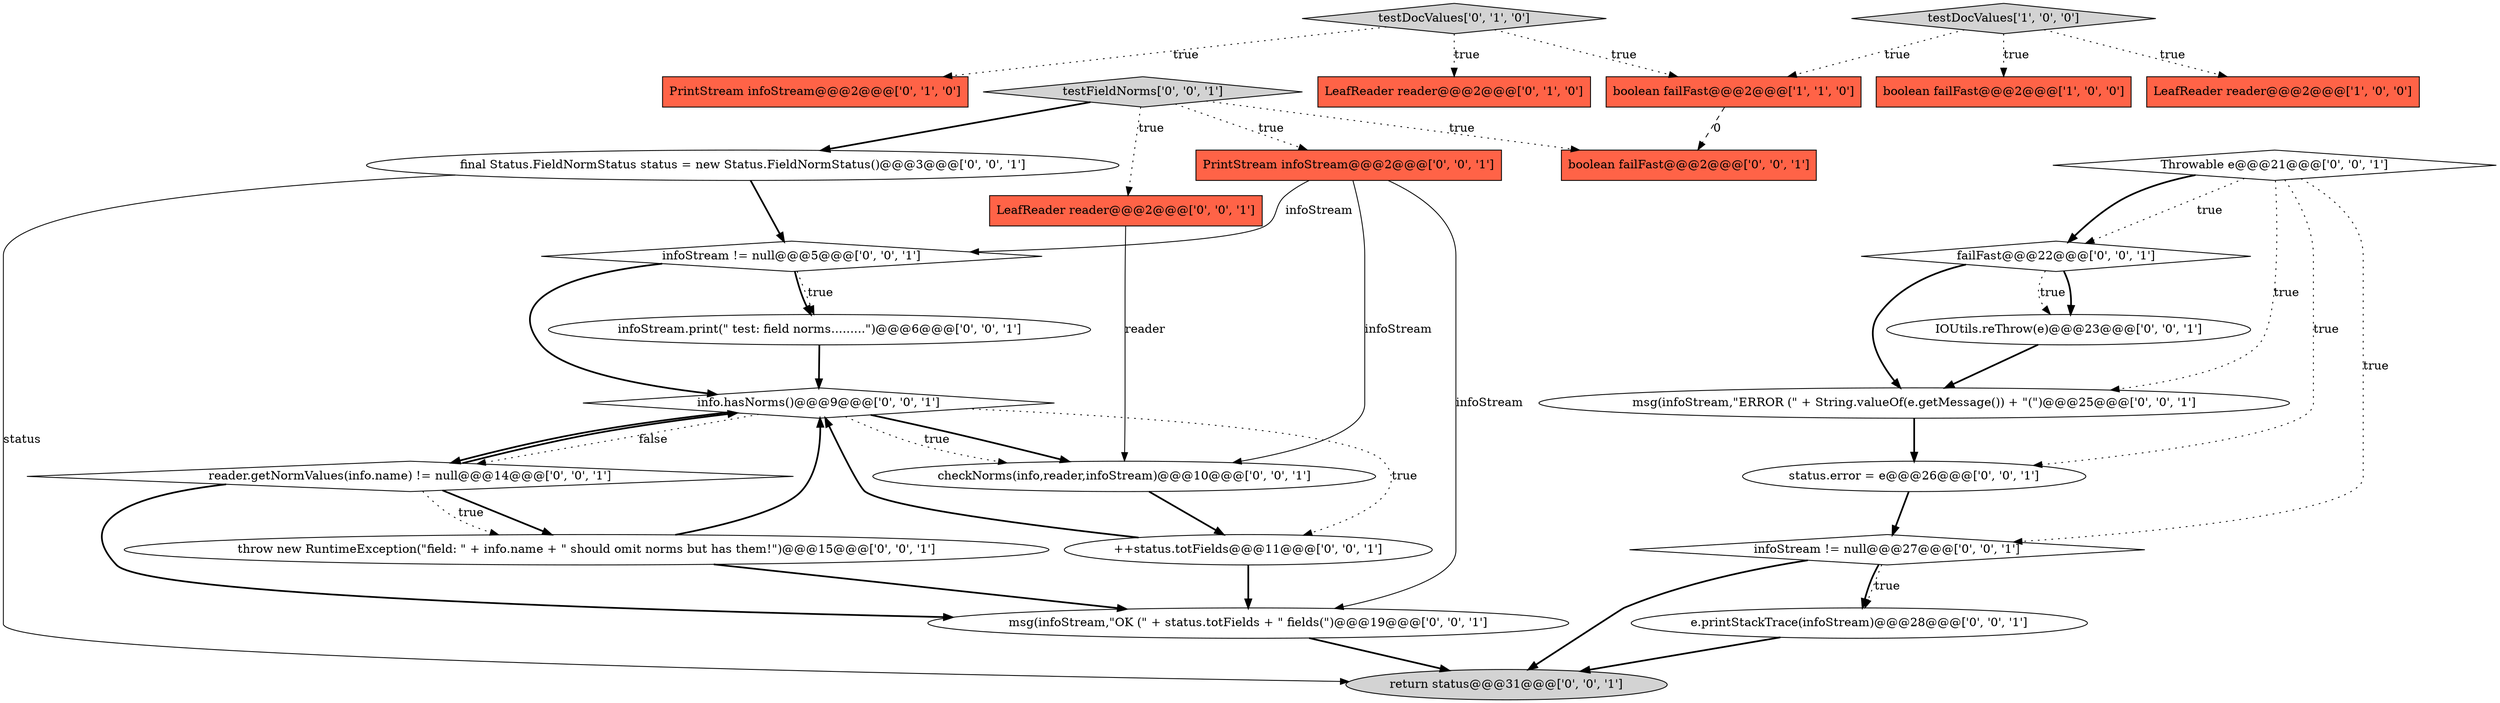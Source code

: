 digraph {
5 [style = filled, label = "PrintStream infoStream@@@2@@@['0', '1', '0']", fillcolor = tomato, shape = box image = "AAA0AAABBB2BBB"];
9 [style = filled, label = "msg(infoStream,\"ERROR (\" + String.valueOf(e.getMessage()) + \"(\")@@@25@@@['0', '0', '1']", fillcolor = white, shape = ellipse image = "AAA0AAABBB3BBB"];
0 [style = filled, label = "boolean failFast@@@2@@@['1', '0', '0']", fillcolor = tomato, shape = box image = "AAA0AAABBB1BBB"];
24 [style = filled, label = "IOUtils.reThrow(e)@@@23@@@['0', '0', '1']", fillcolor = white, shape = ellipse image = "AAA0AAABBB3BBB"];
18 [style = filled, label = "final Status.FieldNormStatus status = new Status.FieldNormStatus()@@@3@@@['0', '0', '1']", fillcolor = white, shape = ellipse image = "AAA0AAABBB3BBB"];
16 [style = filled, label = "return status@@@31@@@['0', '0', '1']", fillcolor = lightgray, shape = ellipse image = "AAA0AAABBB3BBB"];
15 [style = filled, label = "throw new RuntimeException(\"field: \" + info.name + \" should omit norms but has them!\")@@@15@@@['0', '0', '1']", fillcolor = white, shape = ellipse image = "AAA0AAABBB3BBB"];
25 [style = filled, label = "infoStream != null@@@27@@@['0', '0', '1']", fillcolor = white, shape = diamond image = "AAA0AAABBB3BBB"];
10 [style = filled, label = "LeafReader reader@@@2@@@['0', '0', '1']", fillcolor = tomato, shape = box image = "AAA0AAABBB3BBB"];
27 [style = filled, label = "boolean failFast@@@2@@@['0', '0', '1']", fillcolor = tomato, shape = box image = "AAA0AAABBB3BBB"];
19 [style = filled, label = "checkNorms(info,reader,infoStream)@@@10@@@['0', '0', '1']", fillcolor = white, shape = ellipse image = "AAA0AAABBB3BBB"];
8 [style = filled, label = "msg(infoStream,\"OK (\" + status.totFields + \" fields(\")@@@19@@@['0', '0', '1']", fillcolor = white, shape = ellipse image = "AAA0AAABBB3BBB"];
23 [style = filled, label = "reader.getNormValues(info.name) != null@@@14@@@['0', '0', '1']", fillcolor = white, shape = diamond image = "AAA0AAABBB3BBB"];
17 [style = filled, label = "infoStream.print(\" test: field norms.........\")@@@6@@@['0', '0', '1']", fillcolor = white, shape = ellipse image = "AAA0AAABBB3BBB"];
11 [style = filled, label = "PrintStream infoStream@@@2@@@['0', '0', '1']", fillcolor = tomato, shape = box image = "AAA0AAABBB3BBB"];
1 [style = filled, label = "LeafReader reader@@@2@@@['1', '0', '0']", fillcolor = tomato, shape = box image = "AAA0AAABBB1BBB"];
3 [style = filled, label = "boolean failFast@@@2@@@['1', '1', '0']", fillcolor = tomato, shape = box image = "AAA0AAABBB1BBB"];
4 [style = filled, label = "LeafReader reader@@@2@@@['0', '1', '0']", fillcolor = tomato, shape = box image = "AAA0AAABBB2BBB"];
22 [style = filled, label = "status.error = e@@@26@@@['0', '0', '1']", fillcolor = white, shape = ellipse image = "AAA0AAABBB3BBB"];
7 [style = filled, label = "infoStream != null@@@5@@@['0', '0', '1']", fillcolor = white, shape = diamond image = "AAA0AAABBB3BBB"];
21 [style = filled, label = "testFieldNorms['0', '0', '1']", fillcolor = lightgray, shape = diamond image = "AAA0AAABBB3BBB"];
12 [style = filled, label = "failFast@@@22@@@['0', '0', '1']", fillcolor = white, shape = diamond image = "AAA0AAABBB3BBB"];
2 [style = filled, label = "testDocValues['1', '0', '0']", fillcolor = lightgray, shape = diamond image = "AAA0AAABBB1BBB"];
20 [style = filled, label = "Throwable e@@@21@@@['0', '0', '1']", fillcolor = white, shape = diamond image = "AAA0AAABBB3BBB"];
6 [style = filled, label = "testDocValues['0', '1', '0']", fillcolor = lightgray, shape = diamond image = "AAA0AAABBB2BBB"];
26 [style = filled, label = "info.hasNorms()@@@9@@@['0', '0', '1']", fillcolor = white, shape = diamond image = "AAA0AAABBB3BBB"];
14 [style = filled, label = "++status.totFields@@@11@@@['0', '0', '1']", fillcolor = white, shape = ellipse image = "AAA0AAABBB3BBB"];
13 [style = filled, label = "e.printStackTrace(infoStream)@@@28@@@['0', '0', '1']", fillcolor = white, shape = ellipse image = "AAA0AAABBB3BBB"];
8->16 [style = bold, label=""];
9->22 [style = bold, label=""];
20->25 [style = dotted, label="true"];
18->16 [style = solid, label="status"];
17->26 [style = bold, label=""];
2->3 [style = dotted, label="true"];
23->15 [style = bold, label=""];
7->17 [style = dotted, label="true"];
11->7 [style = solid, label="infoStream"];
11->8 [style = solid, label="infoStream"];
3->27 [style = dashed, label="0"];
23->15 [style = dotted, label="true"];
7->26 [style = bold, label=""];
11->19 [style = solid, label="infoStream"];
21->10 [style = dotted, label="true"];
14->26 [style = bold, label=""];
10->19 [style = solid, label="reader"];
12->24 [style = bold, label=""];
23->26 [style = bold, label=""];
26->19 [style = bold, label=""];
12->9 [style = bold, label=""];
2->1 [style = dotted, label="true"];
6->5 [style = dotted, label="true"];
6->4 [style = dotted, label="true"];
20->12 [style = dotted, label="true"];
25->16 [style = bold, label=""];
25->13 [style = dotted, label="true"];
26->23 [style = dotted, label="false"];
26->14 [style = dotted, label="true"];
22->25 [style = bold, label=""];
13->16 [style = bold, label=""];
15->26 [style = bold, label=""];
23->8 [style = bold, label=""];
21->18 [style = bold, label=""];
25->13 [style = bold, label=""];
20->22 [style = dotted, label="true"];
14->8 [style = bold, label=""];
6->3 [style = dotted, label="true"];
24->9 [style = bold, label=""];
21->27 [style = dotted, label="true"];
7->17 [style = bold, label=""];
26->23 [style = bold, label=""];
26->19 [style = dotted, label="true"];
21->11 [style = dotted, label="true"];
19->14 [style = bold, label=""];
2->0 [style = dotted, label="true"];
20->9 [style = dotted, label="true"];
15->8 [style = bold, label=""];
20->12 [style = bold, label=""];
12->24 [style = dotted, label="true"];
18->7 [style = bold, label=""];
}
